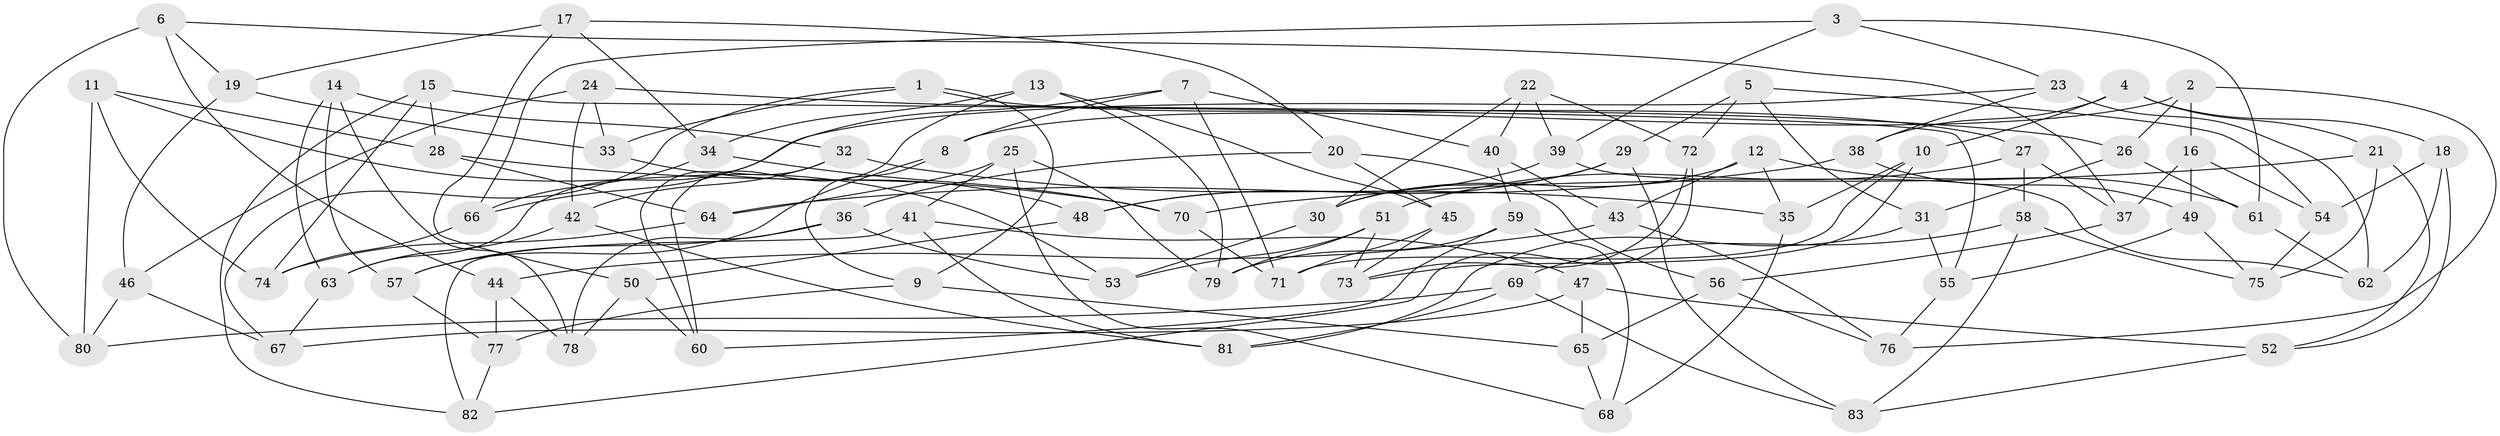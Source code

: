 // Generated by graph-tools (version 1.1) at 2025/02/03/09/25 03:02:57]
// undirected, 83 vertices, 166 edges
graph export_dot {
graph [start="1"]
  node [color=gray90,style=filled];
  1;
  2;
  3;
  4;
  5;
  6;
  7;
  8;
  9;
  10;
  11;
  12;
  13;
  14;
  15;
  16;
  17;
  18;
  19;
  20;
  21;
  22;
  23;
  24;
  25;
  26;
  27;
  28;
  29;
  30;
  31;
  32;
  33;
  34;
  35;
  36;
  37;
  38;
  39;
  40;
  41;
  42;
  43;
  44;
  45;
  46;
  47;
  48;
  49;
  50;
  51;
  52;
  53;
  54;
  55;
  56;
  57;
  58;
  59;
  60;
  61;
  62;
  63;
  64;
  65;
  66;
  67;
  68;
  69;
  70;
  71;
  72;
  73;
  74;
  75;
  76;
  77;
  78;
  79;
  80;
  81;
  82;
  83;
  1 -- 33;
  1 -- 9;
  1 -- 67;
  1 -- 27;
  2 -- 8;
  2 -- 76;
  2 -- 26;
  2 -- 16;
  3 -- 61;
  3 -- 23;
  3 -- 39;
  3 -- 66;
  4 -- 10;
  4 -- 21;
  4 -- 18;
  4 -- 38;
  5 -- 54;
  5 -- 29;
  5 -- 72;
  5 -- 31;
  6 -- 37;
  6 -- 44;
  6 -- 80;
  6 -- 19;
  7 -- 63;
  7 -- 40;
  7 -- 8;
  7 -- 71;
  8 -- 57;
  8 -- 9;
  9 -- 77;
  9 -- 65;
  10 -- 73;
  10 -- 35;
  10 -- 71;
  11 -- 53;
  11 -- 28;
  11 -- 80;
  11 -- 74;
  12 -- 35;
  12 -- 30;
  12 -- 61;
  12 -- 43;
  13 -- 45;
  13 -- 60;
  13 -- 79;
  13 -- 34;
  14 -- 57;
  14 -- 63;
  14 -- 78;
  14 -- 32;
  15 -- 55;
  15 -- 28;
  15 -- 74;
  15 -- 82;
  16 -- 37;
  16 -- 49;
  16 -- 54;
  17 -- 50;
  17 -- 34;
  17 -- 20;
  17 -- 19;
  18 -- 52;
  18 -- 62;
  18 -- 54;
  19 -- 33;
  19 -- 46;
  20 -- 56;
  20 -- 36;
  20 -- 45;
  21 -- 52;
  21 -- 70;
  21 -- 75;
  22 -- 72;
  22 -- 40;
  22 -- 39;
  22 -- 30;
  23 -- 38;
  23 -- 62;
  23 -- 66;
  24 -- 26;
  24 -- 33;
  24 -- 42;
  24 -- 46;
  25 -- 68;
  25 -- 41;
  25 -- 64;
  25 -- 79;
  26 -- 31;
  26 -- 61;
  27 -- 51;
  27 -- 37;
  27 -- 58;
  28 -- 70;
  28 -- 64;
  29 -- 30;
  29 -- 83;
  29 -- 48;
  30 -- 53;
  31 -- 81;
  31 -- 55;
  32 -- 35;
  32 -- 42;
  32 -- 60;
  33 -- 48;
  34 -- 70;
  34 -- 66;
  35 -- 68;
  36 -- 57;
  36 -- 53;
  36 -- 78;
  37 -- 56;
  38 -- 64;
  38 -- 49;
  39 -- 62;
  39 -- 48;
  40 -- 43;
  40 -- 59;
  41 -- 81;
  41 -- 82;
  41 -- 47;
  42 -- 81;
  42 -- 63;
  43 -- 76;
  43 -- 44;
  44 -- 77;
  44 -- 78;
  45 -- 71;
  45 -- 73;
  46 -- 80;
  46 -- 67;
  47 -- 52;
  47 -- 67;
  47 -- 65;
  48 -- 50;
  49 -- 75;
  49 -- 55;
  50 -- 60;
  50 -- 78;
  51 -- 73;
  51 -- 53;
  51 -- 79;
  52 -- 83;
  54 -- 75;
  55 -- 76;
  56 -- 76;
  56 -- 65;
  57 -- 77;
  58 -- 83;
  58 -- 69;
  58 -- 75;
  59 -- 79;
  59 -- 60;
  59 -- 68;
  61 -- 62;
  63 -- 67;
  64 -- 74;
  65 -- 68;
  66 -- 74;
  69 -- 80;
  69 -- 81;
  69 -- 83;
  70 -- 71;
  72 -- 82;
  72 -- 73;
  77 -- 82;
}
